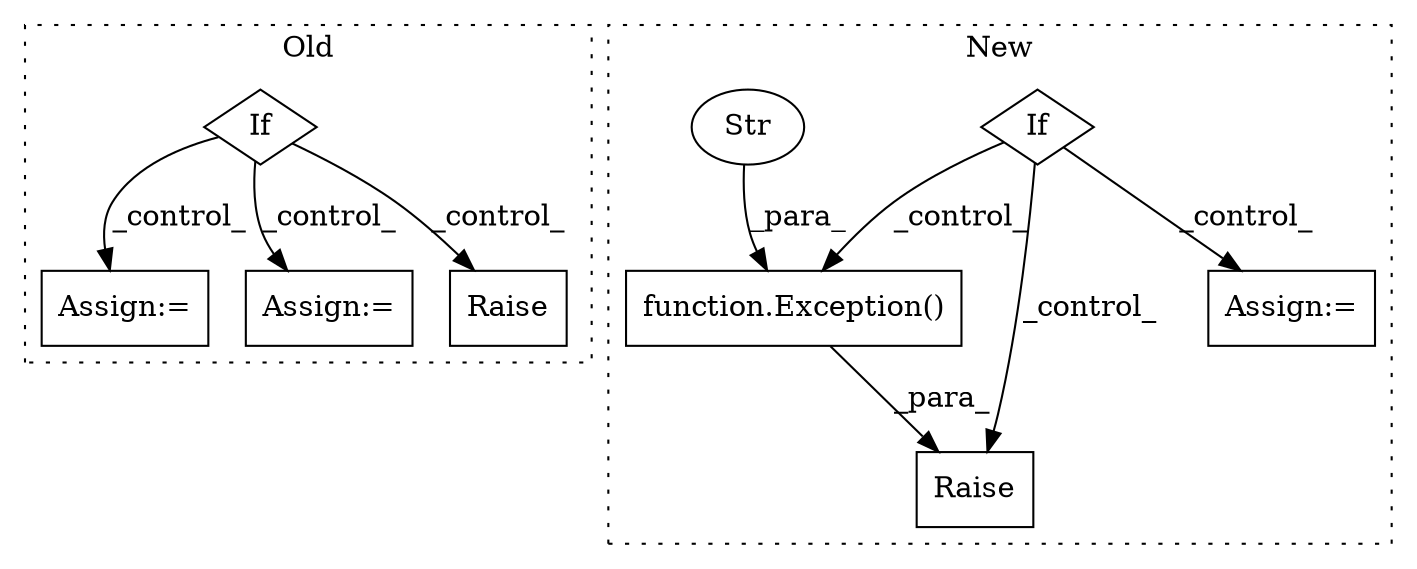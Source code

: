 digraph G {
subgraph cluster0 {
1 [label="If" a="96" s="1420" l="3" shape="diamond"];
5 [label="Assign:=" a="68" s="1497" l="3" shape="box"];
6 [label="Assign:=" a="68" s="1862" l="3" shape="box"];
9 [label="Raise" a="91" s="1961" l="6" shape="box"];
label = "Old";
style="dotted";
}
subgraph cluster1 {
2 [label="function.Exception()" a="75" s="1434,1471" l="10,1" shape="box"];
3 [label="Raise" a="91" s="1428" l="6" shape="box"];
4 [label="If" a="96" s="911" l="3" shape="diamond"];
7 [label="Assign:=" a="68" s="1007" l="3" shape="box"];
8 [label="Str" a="66" s="1444" l="27" shape="ellipse"];
label = "New";
style="dotted";
}
1 -> 9 [label="_control_"];
1 -> 6 [label="_control_"];
1 -> 5 [label="_control_"];
2 -> 3 [label="_para_"];
4 -> 2 [label="_control_"];
4 -> 7 [label="_control_"];
4 -> 3 [label="_control_"];
8 -> 2 [label="_para_"];
}